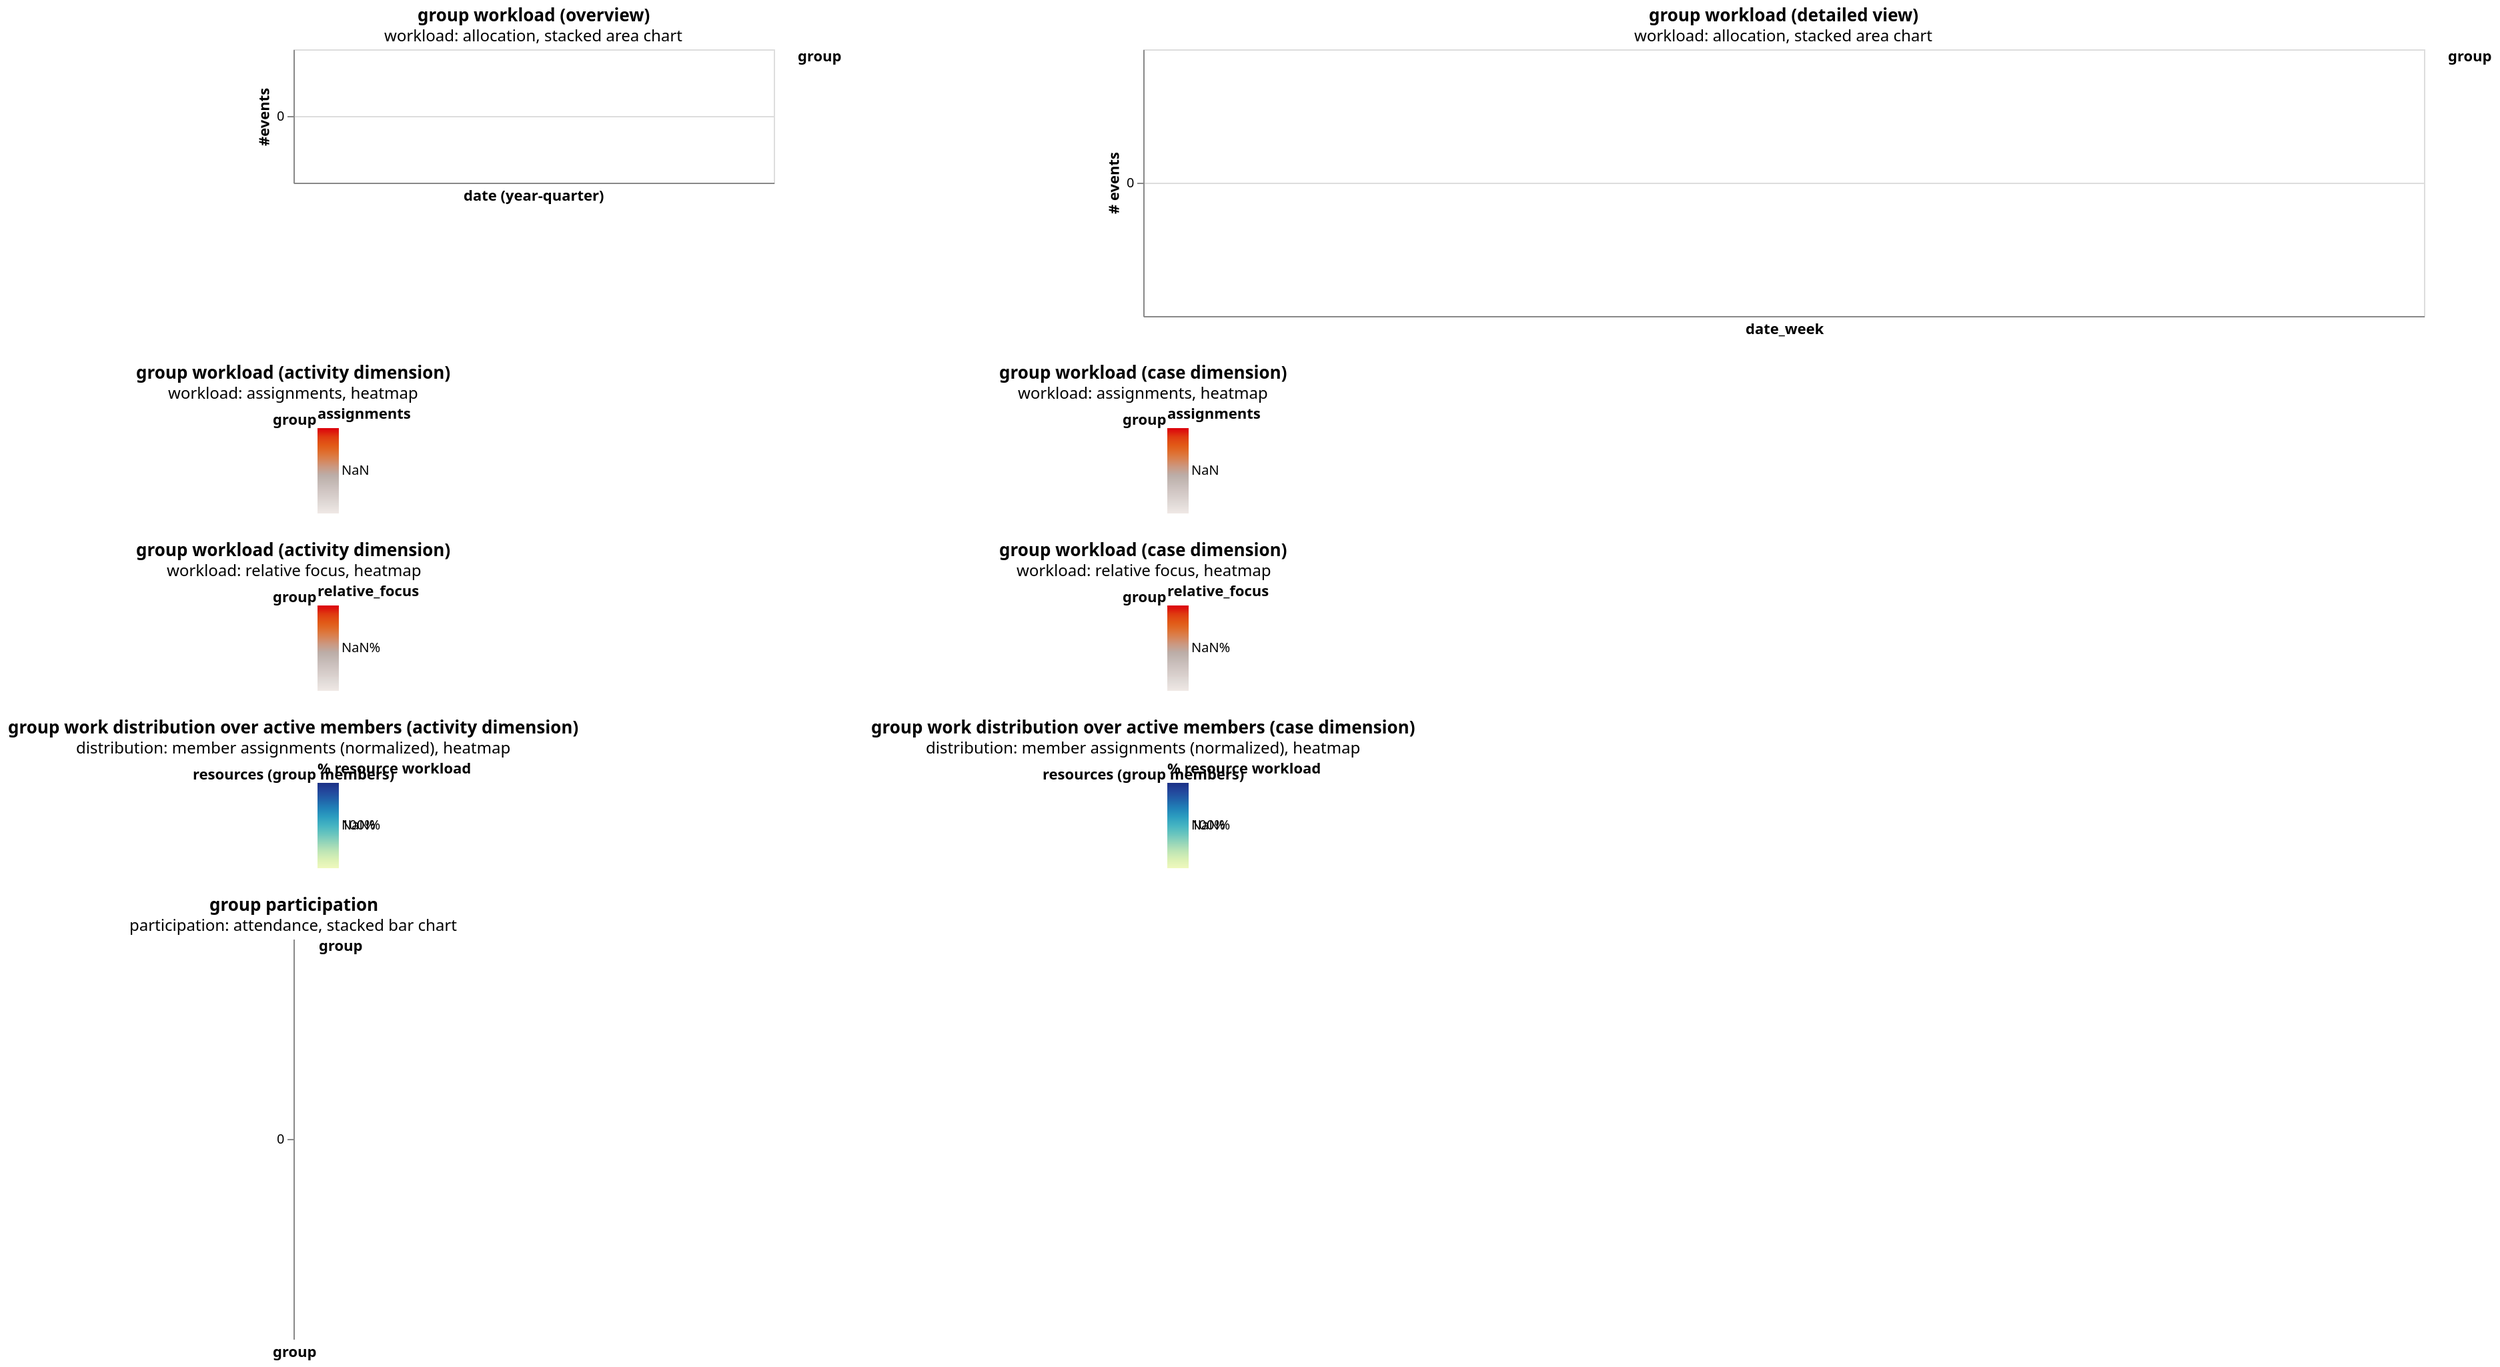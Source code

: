 {
  "$schema": "https://vega.github.io/schema/vega-lite/v4.json",
  "description": "Composed multi-facet view",

  "config": {
    "axisX": {
      "labelAngle": -45
    }
  },

  "transform": [
    {
      "timeUnit": "yearweek",
      "field": "date",
      "as": "date_week"
    }
  ],

  "columns": 2,
  "resolve": {"legend": {"color": "independent"}},
  "concat": [
    {
      "title": {
        "text": "group workload (overview)",
        "subtitle": "workload: allocation, stacked area chart"
      },

      "width": 360,
      "height": 100,

      "mark": "area",

      "transform": [{
        "aggregate": [{
            "op": "count",
            "as": "group_assignment"
        }],
        "groupby": ["date", "group"]
      }],

      "selection": {
        "sel_date_interval": {
          "type": "interval", 
          "encodings": ["x"],
          "empty": "all"
        }
      },

      "encoding": {
        "x": {
          "timeUnit": "yearquarter",
          "field": "date"
        },
        "y": {
          "aggregate": "sum",
          "field": "group_assignment",
          "title": "#events"
        },
        "color": {
          "field": "group",
          "type": "nominal"
        }
      }

    },

    {
      "title": {
        "text": "group workload (detailed view)",
        "subtitle": "workload: allocation, stacked area chart"
      },

      "width": 960,
      "height": 200,

      "transform": [
        {
          "aggregate": [{
              "op": "count",
              "as": "group_assignment"
          }],
          "groupby": ["date_week", "group"]
        }
      ],

      "encoding": {
        "x": {
          "field": "date_week",
          "type": "temporal",
          "scale": {"domain": {"selection": "sel_date_interval"}}
        }
      },

      "layer": [
        {
          "mark": {
            "type": "area",
            "point": true
          },
          "selection": {
            "sel_group": {
              "type": "multi", 
              "fields": ["group"], 
              "bind": "legend"
            }
          },
          "encoding": {
            "y": {
              "aggregate": "sum",
              "field": "group_assignment",
              "title": "# events",
              "type": "quantitative"
            },
            "color": {
              "field": "group",
              "type": "nominal"
            },
            "opacity": {
              "condition": {"selection": "sel_group", "value": 1},
              "value": 0.2
            }
          }
        },

        {
          "mark": "rule",
          "transform": [{"pivot": "group", "value": "group_assignment", "groupby": ["date_week"]}],
          "encoding": {
            "opacity": {
              "condition": {"value": 0.5, "selection": "sel_date"},
              "value": 0
            },
            "tooltip": [
              {
                "field": "date_week",
                "type": "temporal",
                "format": "%W",
                "title": "Week"
              },
              {
                "field": "date_week",
                "type": "temporal",
                "format": "%Y-%m-%d (%a)",
                "title": "Week start"
              }
            ]
          },
          "selection": {
            "sel_date": {
              "type": "single",
              "fields": ["date_week"],
              "nearest": true,
              "on": "click",
              "empty": "none"
            }
          }
        },

        {
          "mark": {"type": "text", "align": "center"},
          "encoding": {
            "text": {
              "condition": {
                "selection": "sel_date",
                "field": "date_week", 
                "type": "temporal",
                "format": "Week-%W, %Y"
              }
            },
            "y": {"value": 10}
          }
        }
      ]
    },

    {
      "title": {
        "text": "group workload (activity dimension)",
        "subtitle": "workload: assignments, heatmap"
      },

      "width": {"step": 30},
      "height": {"step": 30},

      "transform": [
        {
          "filter": {"selection": "sel_date_interval"}
        },
        {
          "aggregate": [{
            "op": "count", 
            "as": "aggregate_assignments"
            }],
          "groupby": ["group", "at"]
        },
        {
          "calculate": "datum.aggregate_assignments + 0",
          "as": "c"
        },

        {
          "joinaggregate": [{
            "op": "max", 
            "field": "c",
            "as": "max_c"
          }]
        },
        {
          "calculate": "0.5 * datum.max_c < datum.c",
          "as": "threshold_aggregate_c"
        }
      ],

      "encoding": {
        "x": {
          "field": "group",
          "type": "nominal",
          "title": "group"
        },
        "y": {
          "field": "at",
          "type": "nominal",
          "title": ""
        }
      },
      "layer": [
        {
          "mark": "rect",
          "encoding": {
            "color": {
              "aggregate": "min",
              "field": "c",
              "type": "quantitative",
              "scale": {"scheme": "lightgreyred"},
              "legend": {
                "title": "assignments",
                "format": "d"
              }
            },
            "opacity": {
              "condition": {"selection": "sel_group", "value": 1},
              "value": 0.1
            }
          }
        },
        {
          "mark": {
            "type": "text",
            "fontSize": 11,
            "fontWeight": "bold"
          },
          "encoding": {
            "text": {
              "aggregate": "min",
              "field": "c",
              "type": "quantitative",
              "format": "d"
            },
            "color": {
              "field": "threshold_aggregate_c",
              "type": "nominal",
              "scale": {
                "domain": [false, true],
                "range": ["black", "white"]
              },
              "legend": null
            },
            "opacity": {
              "condition": {"selection": "sel_group", "value": 1},
              "value": 0.1
            }
          }
        }
      ]
    },

    {
      "title": {
        "text": "group workload (case dimension)",
        "subtitle": "workload: assignments, heatmap"
      },

      "width": {"step": 30},
      "height": {"step": 30},

      "transform": [
        {
          "filter": {"selection": "sel_date_interval"}
        },
        {
          "aggregate": [{"op": "distinct", "field": "case_id", "as": "aggregate_assignments"}],
          "groupby": ["group", "ct"]
        },
        {
          "joinaggregate": [{
            "op": "sum",
            "field": "aggregate_assignments",
            "as": "total_group"
          }],
          "groupby": ["group"]
        },
        {
          "calculate": "datum.aggregate_assignments + 0",
          "as": "c"
        },

        {
          "joinaggregate": [{
            "op": "max", 
            "field": "c",
            "as": "max_c"
          }]
        },
        {
          "calculate": "0.5 * datum.max_c < datum.c",
          "as": "threshold_aggregate_c"
        }
      ],

      "encoding": {
        "x": {
          "field": "group",
          "type": "nominal",
          "title": "group"
        },
        "y": {
          "field": "ct",
          "type": "nominal",
          "title": ""
        }
      },
      "layer": [
        {
          "mark": "rect",
          "encoding": {
            "color": {
              "field": "c",
              "type": "quantitative",
              "scale": {"scheme": "lightgreyred"},
              "legend": {
                "title": "assignments",
                "format": "d"
              }
            },
            "opacity": {
              "condition": {"selection": "sel_group", "value": 1},
              "value": 0.1
            }
          }
        },
        {
          "mark": {
            "type": "text",
            "fontSize": 11,
            "fontWeight": "bold"
          },
          "encoding": {
            "text": {
              "field": "c",
              "type": "quantitative",
              "format": "d"
            },
            "color": {
              "field": "threshold_aggregate_c",
              "type": "nominal",
              "scale": {
                "domain": [false, true],
                "range": ["black", "white"]
              },
              "legend": null
            },
            "opacity": {
              "condition": {"selection": "sel_group", "value": 1},
              "value": 0.1
            }
          }
        }
      ]
    },

    {
      "title": {
        "text": "group workload (activity dimension)",
        "subtitle": "workload: relative focus, heatmap"
      },

      "width": {"step": 30},
      "height": {"step": 30},

      "transform": [
        {
          "filter": {"selection": "sel_date_interval"}
        },
        {
          "aggregate": [{
            "op": "count", 
            "as": "aggregate_assignments"
            }],
          "groupby": ["group", "at"]
        },
        {
          "joinaggregate": [{
            "op": "sum",
            "field": "aggregate_assignments",
            "as": "total_group"
          }],
          "groupby": ["group"]
        },
        {
          "calculate": "datum.aggregate_assignments / datum.total_group",
          "as": "c"
        },

        {
          "joinaggregate": [{
            "op": "max", 
            "field": "c",
            "as": "max_c"
          }]
        },
        {
          "calculate": "0.5 * datum.max_c < datum.c",
          "as": "threshold_aggregate_c"
        }
      ],

      "encoding": {
        "x": {
          "field": "group",
          "type": "nominal",
          "title": "group"
        },
        "y": {
          "field": "at",
          "type": "nominal",
          "title": ""
        }
      },
      "layer": [
        {
          "mark": "rect",
          "encoding": {
            "color": {
              "aggregate": "min",
              "field": "c",
              "type": "quantitative",
              "scale": {"scheme": "lightgreyred"},
              "legend": {
                "title": "relative_focus",
                "format": ".0%"
              }
            },
            "opacity": {
              "condition": {"selection": "sel_group", "value": 1},
              "value": 0.1
            }
          }
        },
        {
          "mark": {
            "type": "text",
            "fontSize": 11,
            "fontWeight": "bold"
          },
          "encoding": {
            "text": {
              "aggregate": "min",
              "field": "c",
              "type": "quantitative",
              "format": ".0%"
            },
            "color": {
              "field": "threshold_aggregate_c",
              "type": "nominal",
              "scale": {
                "domain": [false, true],
                "range": ["black", "white"]
              },
              "legend": null
            },
            "opacity": {
              "condition": {"selection": "sel_group", "value": 1},
              "value": 0.1
            }
          }
        }
      ]
    },

    {
      "title": {
        "text": "group workload (case dimension)",
        "subtitle": "workload: relative focus, heatmap"
      },

      "width": {"step": 30},
      "height": {"step": 30},

      "transform": [
        {
          "filter": {"selection": "sel_date_interval"}
        },
        {
          "aggregate": [{"op": "distinct", "field": "case_id", "as": "aggregate_assignments"}],
          "groupby": ["group", "ct"]
        },
        {
          "joinaggregate": [{
            "op": "sum",
            "field": "aggregate_assignments",
            "as": "total_group"
          }],
          "groupby": ["group"]
        },
        {
          "calculate": "datum.aggregate_assignments / datum.total_group",
          "as": "c"
        },

        {
          "joinaggregate": [{
            "op": "max", 
            "field": "c",
            "as": "max_c"
          }]
        },
        {
          "calculate": "0.5 * datum.max_c < datum.c",
          "as": "threshold_aggregate_c"
        }
      ],

      "encoding": {
        "x": {
          "field": "group",
          "type": "nominal",
          "title": "group"
        },
        "y": {
          "field": "ct",
          "type": "nominal",
          "title": ""
        }
      },
      "layer": [
        {
          "mark": "rect",
          "encoding": {
            "color": {
              "field": "c",
              "type": "quantitative",
              "scale": {"scheme": "lightgreyred"},
              "legend": {
                "title": "relative_focus",
                "format": ".0%"
              }
            },
            "opacity": {
              "condition": {"selection": "sel_group", "value": 1},
              "value": 0.1
            }
          }
        },
        {
          "mark": {
            "type": "text",
            "fontSize": 11,
            "fontWeight": "bold"
          },
          "encoding": {
            "text": {
              "field": "c",
              "type": "quantitative",
              "format": ".0%"
            },
            "color": {
              "field": "threshold_aggregate_c",
              "type": "nominal",
              "scale": {
                "domain": [false, true],
                "range": ["black", "white"]
              },
              "legend": null
            },
            "opacity": {
              "condition": {"selection": "sel_group", "value": 1},
              "value": 0.1
            }
          }
        }
      ]
    },

    {
      "title": {
        "text": "group work distribution over active members (activity dimension)",
        "subtitle": "distribution: member assignments (normalized), heatmap"
      },

      "width": {"step": 30},
      "height": {"step": 30},

      "transform": [
        {
          "filter": {"selection": "sel_date_interval"}
        },
        {
          "filter": {"selection": "sel_group"}
        },

        {
          "aggregate": [{"op": "count", "as": "aggregate_assignments"}],
          "groupby": ["resource", "at"]
        },
        {
          "joinaggregate": [{
            "op": "sum",
            "field": "aggregate_assignments",
            "as": "total_resource"
          }],
          "groupby": ["resource"]
        },
        {
          "calculate": "datum.aggregate_assignments / datum.total_resource",
          "as": "c"
        },
        {
          "joinaggregate": [{
            "op": "sum",
            "field": "aggregate_assignments",
            "as": "total_group"
          }],
          "groupby": ["group"]
        },
        {
          "calculate": "datum.total_resource / datum.total_group",
          "as": "pct_resource"
        },
        {
          "filter": "datum.pct_resource >= 0.02"
        },

        {
          "joinaggregate": [{
            "op": "max", 
            "field": "c",
            "as": "max_c"
          }]
        },
        {
          "calculate": "0.5 < datum.c",
          "as": "threshold_aggregate_c"
        }
      ],

      "encoding": {
        "x": {
          "field": "resource",
          "type": "nominal",
          "sort": {"field": "pct_resource"},
          "title": "resources (group members)"
        },
        "y": {
          "field": "at",
          "type": "nominal",
          "title": ""
        }
      },
      "layer": [
        {
          "mark": "rect",
          "encoding": {
            "color": {
              "aggregate": "min",
              "field": "c",
              "type": "quantitative",
              "scale": {"domainMax": 1, "scheme": "yellowgreenblue"},
              "legend": {
                "title": "% resource workload",
                "format": ".0%"
              }
            }
          }
        },
        {
          "mark": {
            "type": "text",
            "fontSize": 10
          },
          "encoding": {
            "text": {
              "aggregate": "min",
              "field": "c",
              "type": "quantitative",
              "format": ".0%"
            },
            "color": {
              "field": "threshold_aggregate_c",
              "type": "nominal",
              "scale": {
                "domain": [false, true],
                "range": ["black", "white"]
              },
              "legend": null
            }
          }
        }
      ]
    },

    {
      "title": {
        "text": "group work distribution over active members (case dimension)",
        "subtitle": "distribution: member assignments (normalized), heatmap"
      },

      "width": {"step": 30},
      "height": {"step": 30},

      "transform": [
        {
          "filter": {"selection": "sel_date_interval"}
        },
        {
          "filter": {"selection": "sel_group"}
        },

        {
          "aggregate": [
            {"op": "count", "as": "aggregate_assignments"},
            {"op": "distinct", "field": "case_id", "as": "aggregate_assignments_cases"}
          ],
          "groupby": ["resource", "ct"]
        },
        {
          "joinaggregate": [
            {
              "op": "sum",
              "field": "aggregate_assignments",
              "as": "total_resource"
            },
            {
              "op": "sum",
              "field": "aggregate_assignments_cases",
              "as": "total_resource_cases"
            }
          ],
          "groupby": ["resource"]
        },
        {
          "calculate": "datum.aggregate_assignments_cases / datum.total_resource_cases",
          "as": "c"
        },
        {
          "joinaggregate": [{
            "op": "sum",
            "field": "aggregate_assignments",
            "as": "total_group"
          }],
          "groupby": ["group"]
        },
        {
          "calculate": "datum.total_resource / datum.total_group",
          "as": "pct_resource"
        },
        {
          "filter": "datum.pct_resource >= 0.02"
        },

        {
          "joinaggregate": [{
            "op": "max", 
            "field": "c",
            "as": "max_c"
          }]
        },
        {
          "calculate": "0.5 * datum.max_c < datum.c",
          "as": "threshold_aggregate_c"
        }
      ],

      "encoding": {
        "x": {
          "field": "resource",
          "type": "nominal",
          "sort": {"field": "pct_resource"},
          "title": "resources (group members)"
        },
        "y": {
          "field": "ct",
          "type": "nominal",
          "title": ""
        }
      },
      "layer": [
        {
          "mark": "rect",
          "encoding": {
            "color": {
              "aggregate": "min",
              "field": "c",
              "type": "quantitative",
              "scale": {"domainMax": 1, "scheme": "yellowgreenblue"},
              "legend": {
                "title": "% resource workload",
                "format": ".0%"
              }
            }
          }
        },
        {
          "mark": {
            "type": "text",
            "fontSize": 10
          },
          "encoding": {
            "text": {
              "aggregate": "min",
              "field": "c",
              "type": "quantitative",
              "format": ".0%"
            },
            "color": {
              "field": "threshold_aggregate_c",
              "type": "nominal",
              "scale": {
                "domain": [false, true],
                "range": ["black", "white"]
              },
              "legend": null
            }
          }
        }
      ]
    },


    {
      "title": {
        "text": "group participation",
        "subtitle": "participation: attendance, stacked bar chart"
      },

      "width": {"step": 30},
      "height": 300,
      "transform": [
        {
          "filter": {"selection": "sel_date_interval"}
        },
        {
          "joinaggregate": [{
            "op": "distinct",
            "field": "resource",
            "as": "total_members"
          }],
          "groupby": ["group"]
        }
      ],

      "encoding": {
        "x": {
          "field": "group",
          "type": "nominal",
          "title": "group"
        },
        "color": {
          "field": "group",
          "type": "nominal"
        }
      },

      "layer": [
        {
          "mark": {
            "type": "bar",
            "filled": false
          },
          "encoding": {
            "y": {
              "field": "total_members",
              "type": "quantitative",
              "title": ""
            },
            "tooltip": [
              {"field": "total_members"}
            ]
          }
        },

        {
          "transform": [
            {
              "filter": {"selection": "sel_date"}
            },
            {
              "joinaggregate": [{
                "op": "distinct",
                "field": "resource",
                "as": "attendance"
              }],
              "groupby": ["group"]
            },
            {
              "calculate": "datum.attendance / datum.total_members",
              "as": "attendance_pct"
            }
          ],

          "mark": {
            "type": "bar"
          },
          "encoding": {
            "y": {
              "field": "attendance",
              "type": "quantitative",
              "title": ""
            },
            "tooltip": [
              {"field": "total_members"},
              {"field": "attendance"},
              {"field": "attendance_pct", "format": ".0%", "title": "percentage"}
            ]
          }
        }
      ]
    }

  ]
}